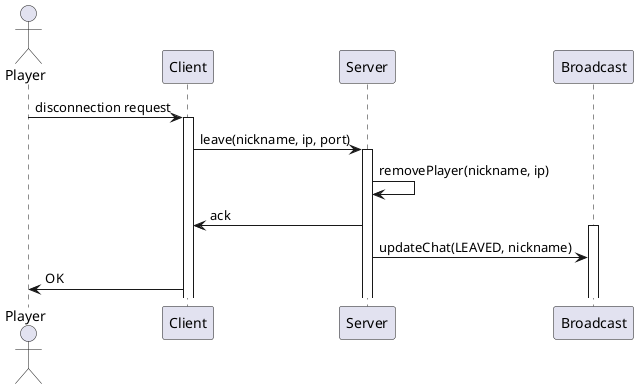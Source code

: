 ﻿/'
' Scribble: the player disconnects from a game in progress.
'
' @author Mattia Ruberto
' @author Gabriele Alessi
' @version 1.3 (03.04.2019)
'/

@startuml playerDisconnected

actor Player
Player->Client:disconnection request
activate Client
Client->Server:leave(nickname, ip, port)
activate Server
Server->Server:removePlayer(nickname, ip)
Server->Client:ack
activate Broadcast
Server->Broadcast:updateChat(LEAVED, nickname)
Client->Player:OK

@enduml